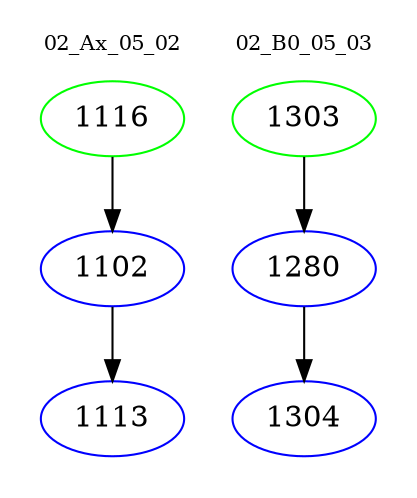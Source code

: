 digraph{
subgraph cluster_0 {
color = white
label = "02_Ax_05_02";
fontsize=10;
T0_1116 [label="1116", color="green"]
T0_1116 -> T0_1102 [color="black"]
T0_1102 [label="1102", color="blue"]
T0_1102 -> T0_1113 [color="black"]
T0_1113 [label="1113", color="blue"]
}
subgraph cluster_1 {
color = white
label = "02_B0_05_03";
fontsize=10;
T1_1303 [label="1303", color="green"]
T1_1303 -> T1_1280 [color="black"]
T1_1280 [label="1280", color="blue"]
T1_1280 -> T1_1304 [color="black"]
T1_1304 [label="1304", color="blue"]
}
}
